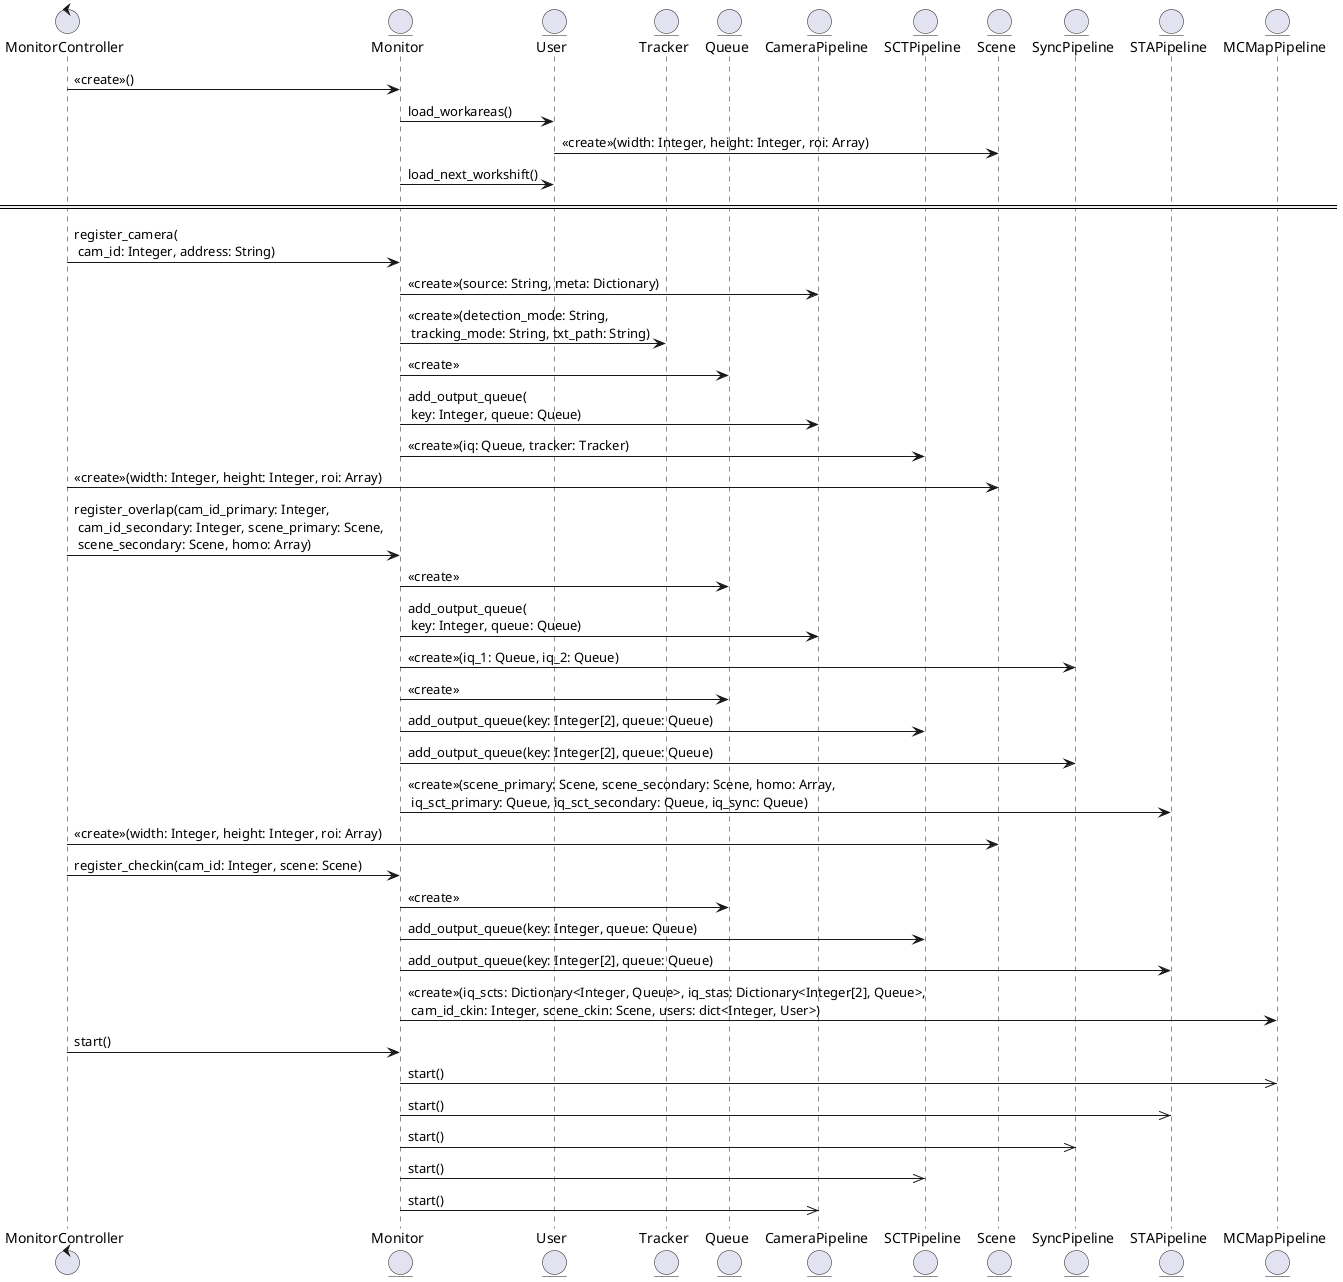 @startuml

control MonitorController
entity Monitor
entity User
entity Tracker
entity Queue
entity CameraPipeline
entity SCTPipeline
entity Scene
entity SyncPipeline
entity STAPipeline
entity MCMapPipeline

MonitorController -> Monitor: <<create>>()
Monitor -> User: load_workareas()
User -> Scene: <<create>>(width: Integer, height: Integer, roi: Array)
Monitor -> User: load_next_workshift()



== ==
MonitorController -> Monitor: register_camera(\n cam_id: Integer, address: String)
Monitor -> CameraPipeline: <<create>>(source: String, meta: Dictionary)
Monitor -> Tracker: <<create>>(detection_mode: String,\n tracking_mode: String, txt_path: String)
Monitor -> Queue: <<create>>
Monitor -> CameraPipeline: add_output_queue(\n key: Integer, queue: Queue)
Monitor -> SCTPipeline: <<create>>(iq: Queue, tracker: Tracker)


MonitorController -> Scene: <<create>>(width: Integer, height: Integer, roi: Array)
MonitorController -> Monitor: register_overlap(cam_id_primary: Integer,\n cam_id_secondary: Integer, scene_primary: Scene,\n scene_secondary: Scene, homo: Array)
Monitor -> Queue: <<create>>
Monitor -> CameraPipeline: add_output_queue(\n key: Integer, queue: Queue)
Monitor -> SyncPipeline: <<create>>(iq_1: Queue, iq_2: Queue)
Monitor -> Queue: <<create>>
Monitor -> SCTPipeline: add_output_queue(key: Integer[2], queue: Queue)
Monitor -> SyncPipeline: add_output_queue(key: Integer[2], queue: Queue)
Monitor -> STAPipeline: <<create>>(scene_primary: Scene, scene_secondary: Scene, homo: Array,\n iq_sct_primary: Queue, iq_sct_secondary: Queue, iq_sync: Queue)


MonitorController -> Scene: <<create>>(width: Integer, height: Integer, roi: Array)
MonitorController -> Monitor: register_checkin(cam_id: Integer, scene: Scene)
Monitor -> Queue: <<create>>
Monitor -> SCTPipeline: add_output_queue(key: Integer, queue: Queue)
Monitor -> STAPipeline: add_output_queue(key: Integer[2], queue: Queue)
Monitor -> MCMapPipeline: <<create>>(iq_scts: Dictionary<Integer, Queue>, iq_stas: Dictionary<Integer[2], Queue>,\n cam_id_ckin: Integer, scene_ckin: Scene, users: dict<Integer, User>)

MonitorController -> Monitor: start()
Monitor ->> MCMapPipeline: start()
Monitor ->> STAPipeline: start()
Monitor ->> SyncPipeline: start()
Monitor ->> SCTPipeline: start()
Monitor ->> CameraPipeline: start()

@enduml
